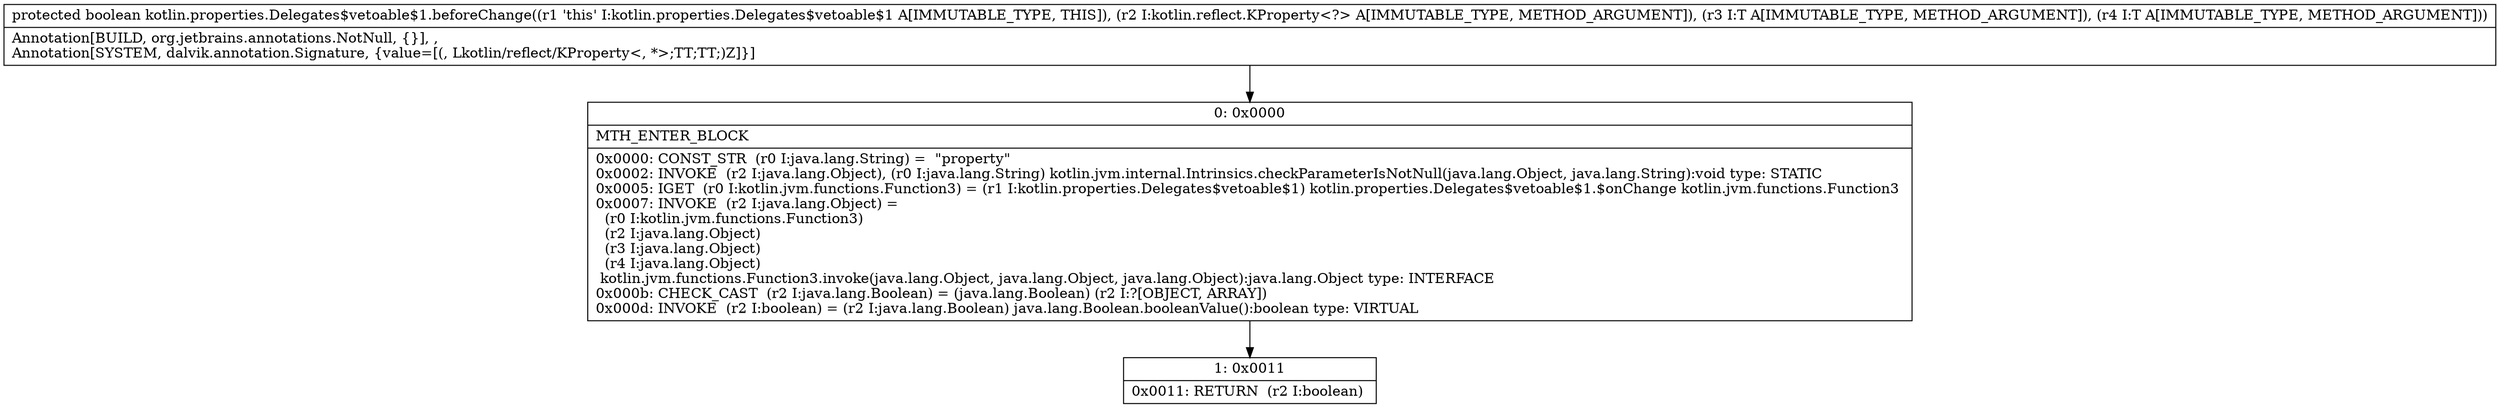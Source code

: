digraph "CFG forkotlin.properties.Delegates$vetoable$1.beforeChange(Lkotlin\/reflect\/KProperty;Ljava\/lang\/Object;Ljava\/lang\/Object;)Z" {
Node_0 [shape=record,label="{0\:\ 0x0000|MTH_ENTER_BLOCK\l|0x0000: CONST_STR  (r0 I:java.lang.String) =  \"property\" \l0x0002: INVOKE  (r2 I:java.lang.Object), (r0 I:java.lang.String) kotlin.jvm.internal.Intrinsics.checkParameterIsNotNull(java.lang.Object, java.lang.String):void type: STATIC \l0x0005: IGET  (r0 I:kotlin.jvm.functions.Function3) = (r1 I:kotlin.properties.Delegates$vetoable$1) kotlin.properties.Delegates$vetoable$1.$onChange kotlin.jvm.functions.Function3 \l0x0007: INVOKE  (r2 I:java.lang.Object) = \l  (r0 I:kotlin.jvm.functions.Function3)\l  (r2 I:java.lang.Object)\l  (r3 I:java.lang.Object)\l  (r4 I:java.lang.Object)\l kotlin.jvm.functions.Function3.invoke(java.lang.Object, java.lang.Object, java.lang.Object):java.lang.Object type: INTERFACE \l0x000b: CHECK_CAST  (r2 I:java.lang.Boolean) = (java.lang.Boolean) (r2 I:?[OBJECT, ARRAY]) \l0x000d: INVOKE  (r2 I:boolean) = (r2 I:java.lang.Boolean) java.lang.Boolean.booleanValue():boolean type: VIRTUAL \l}"];
Node_1 [shape=record,label="{1\:\ 0x0011|0x0011: RETURN  (r2 I:boolean) \l}"];
MethodNode[shape=record,label="{protected boolean kotlin.properties.Delegates$vetoable$1.beforeChange((r1 'this' I:kotlin.properties.Delegates$vetoable$1 A[IMMUTABLE_TYPE, THIS]), (r2 I:kotlin.reflect.KProperty\<?\> A[IMMUTABLE_TYPE, METHOD_ARGUMENT]), (r3 I:T A[IMMUTABLE_TYPE, METHOD_ARGUMENT]), (r4 I:T A[IMMUTABLE_TYPE, METHOD_ARGUMENT]))  | Annotation[BUILD, org.jetbrains.annotations.NotNull, \{\}], , \lAnnotation[SYSTEM, dalvik.annotation.Signature, \{value=[(, Lkotlin\/reflect\/KProperty\<, *\>;TT;TT;)Z]\}]\l}"];
MethodNode -> Node_0;
Node_0 -> Node_1;
}

